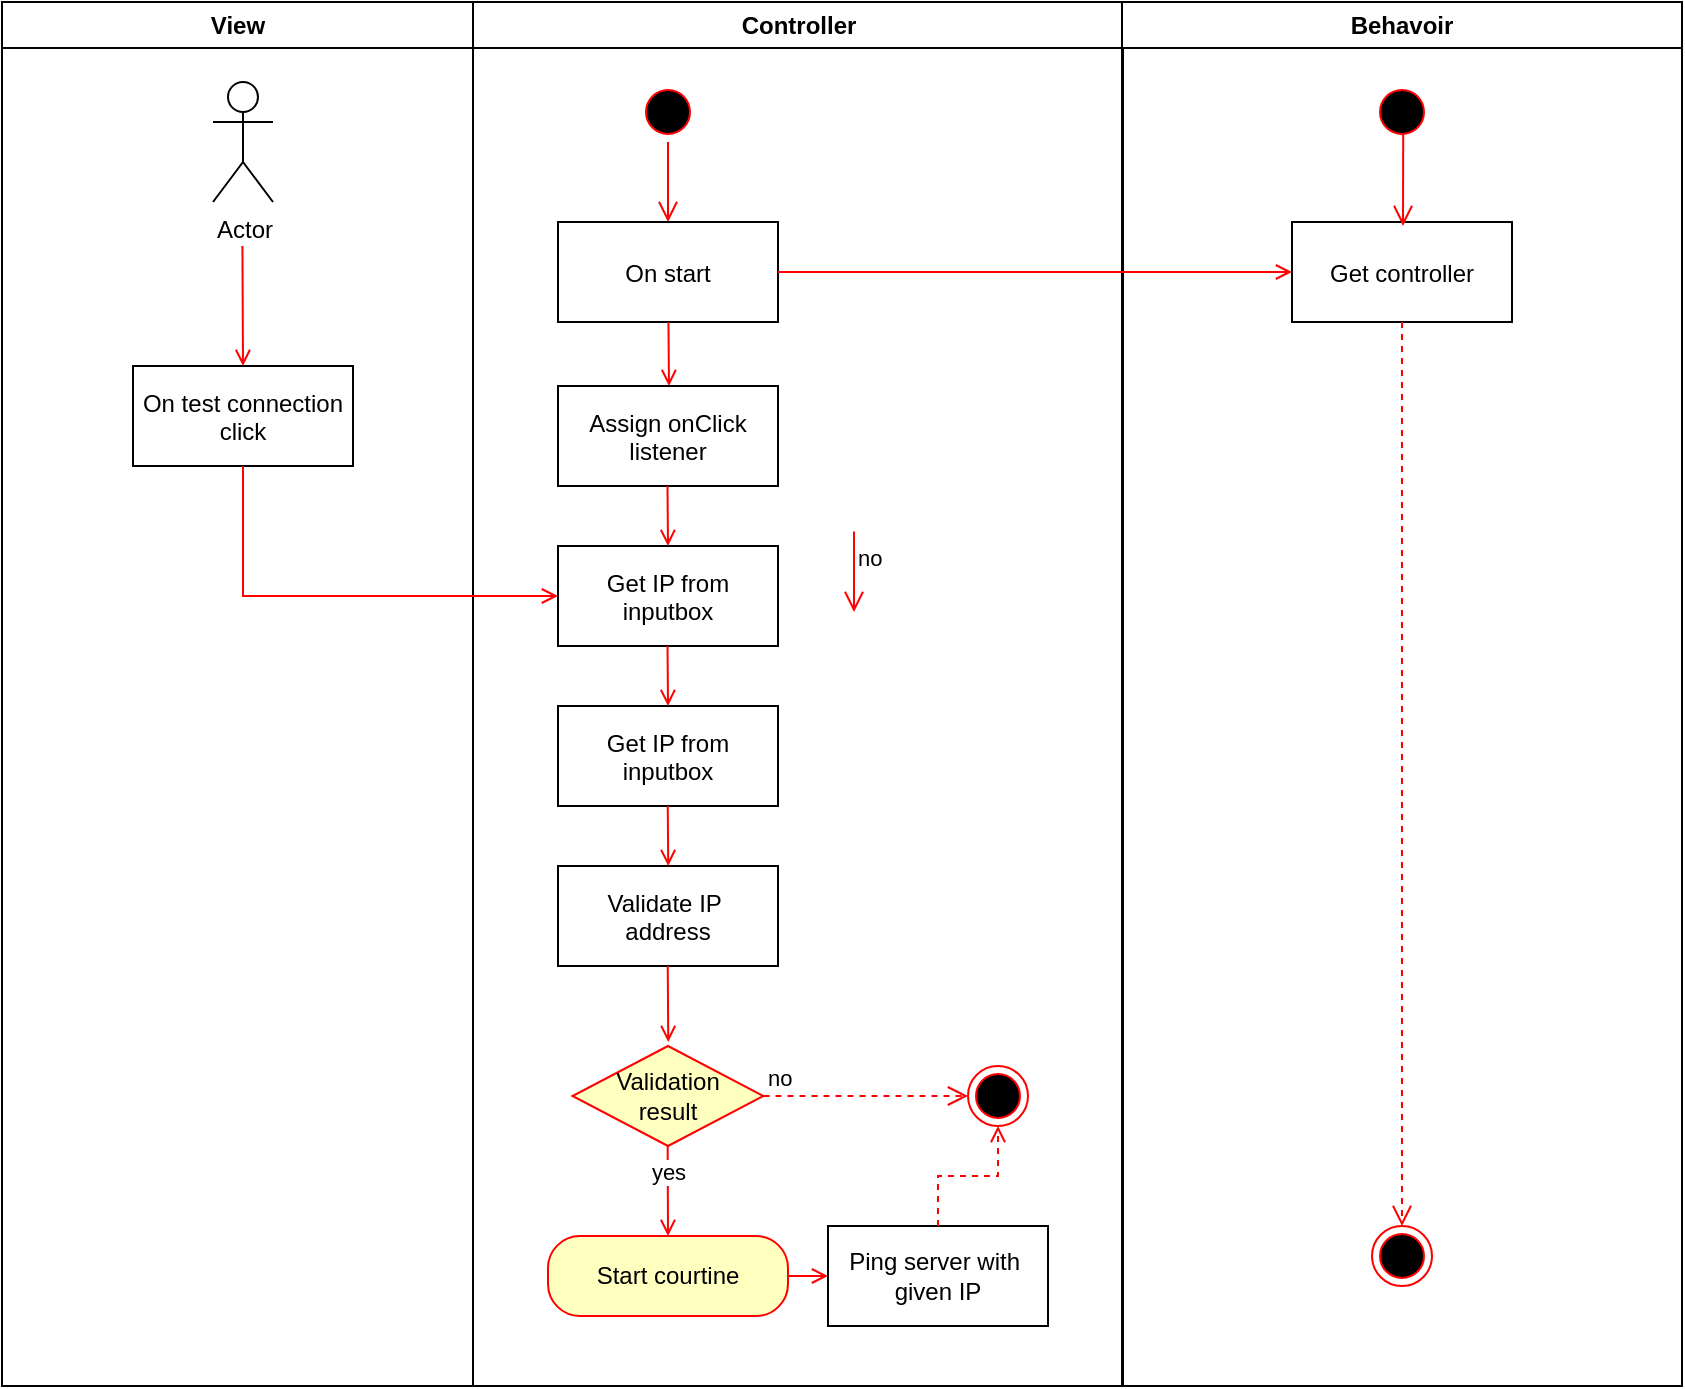 <mxfile version="22.0.3" type="device">
  <diagram name="Page-1" id="e7e014a7-5840-1c2e-5031-d8a46d1fe8dd">
    <mxGraphModel dx="1235" dy="740" grid="1" gridSize="10" guides="1" tooltips="1" connect="1" arrows="1" fold="1" page="1" pageScale="1" pageWidth="1169" pageHeight="826" background="none" math="0" shadow="0">
      <root>
        <mxCell id="0" />
        <mxCell id="1" parent="0" />
        <mxCell id="2" value="View" style="swimlane;whiteSpace=wrap" parent="1" vertex="1">
          <mxGeometry x="180" y="50" width="235.5" height="692" as="geometry" />
        </mxCell>
        <mxCell id="7" value="On test connection&#xa;click" style="" parent="2" vertex="1">
          <mxGeometry x="65.5" y="182" width="110" height="50" as="geometry" />
        </mxCell>
        <mxCell id="l_0oCwKgBzUgLOKRGeMV-70" value="Actor" style="shape=umlActor;verticalLabelPosition=bottom;verticalAlign=top;html=1;" parent="2" vertex="1">
          <mxGeometry x="105.5" y="40" width="30" height="60" as="geometry" />
        </mxCell>
        <mxCell id="l_0oCwKgBzUgLOKRGeMV-71" value="" style="endArrow=open;strokeColor=#FF0000;endFill=1;rounded=0;entryX=0.5;entryY=0;entryDx=0;entryDy=0;" parent="2" target="7" edge="1">
          <mxGeometry relative="1" as="geometry">
            <mxPoint x="120.21" y="122" as="sourcePoint" />
            <mxPoint x="120.71" y="154" as="targetPoint" />
          </mxGeometry>
        </mxCell>
        <mxCell id="3" value="Controller" style="swimlane;whiteSpace=wrap" parent="1" vertex="1">
          <mxGeometry x="415.5" y="50" width="325" height="692" as="geometry" />
        </mxCell>
        <mxCell id="13" value="" style="ellipse;shape=startState;fillColor=#000000;strokeColor=#ff0000;" parent="3" vertex="1">
          <mxGeometry x="82.5" y="40" width="30" height="30" as="geometry" />
        </mxCell>
        <mxCell id="14" value="" style="edgeStyle=elbowEdgeStyle;elbow=horizontal;verticalAlign=bottom;endArrow=open;endSize=8;strokeColor=#FF0000;endFill=1;rounded=0" parent="3" source="13" target="15" edge="1">
          <mxGeometry x="40" y="20" as="geometry">
            <mxPoint x="77.5" y="90" as="targetPoint" />
          </mxGeometry>
        </mxCell>
        <mxCell id="15" value="On start" style="" parent="3" vertex="1">
          <mxGeometry x="42.5" y="110" width="110" height="50" as="geometry" />
        </mxCell>
        <mxCell id="17" value="" style="endArrow=open;strokeColor=#FF0000;endFill=1;rounded=0" parent="3" source="15" edge="1">
          <mxGeometry relative="1" as="geometry">
            <mxPoint x="98" y="192" as="targetPoint" />
          </mxGeometry>
        </mxCell>
        <mxCell id="19" value="" style="endArrow=open;strokeColor=#FF0000;endFill=1;rounded=0" parent="3" edge="1">
          <mxGeometry relative="1" as="geometry">
            <mxPoint x="75" y="325" as="targetPoint" />
          </mxGeometry>
        </mxCell>
        <mxCell id="23" value="no" style="edgeStyle=elbowEdgeStyle;elbow=horizontal;align=left;verticalAlign=top;endArrow=open;endSize=8;strokeColor=#FF0000;endFill=1;rounded=0" parent="3" edge="1">
          <mxGeometry x="-1" relative="1" as="geometry">
            <mxPoint x="190" y="305" as="targetPoint" />
            <mxPoint x="190.5" y="264.75" as="sourcePoint" />
          </mxGeometry>
        </mxCell>
        <mxCell id="24" value="" style="endArrow=open;strokeColor=#FF0000;endFill=1;rounded=0" parent="3" edge="1">
          <mxGeometry relative="1" as="geometry">
            <mxPoint x="150" y="245" as="targetPoint" />
          </mxGeometry>
        </mxCell>
        <mxCell id="l_0oCwKgBzUgLOKRGeMV-41" value="Assign onClick&#xa;listener" style="" parent="3" vertex="1">
          <mxGeometry x="42.5" y="192" width="110" height="50" as="geometry" />
        </mxCell>
        <mxCell id="l_0oCwKgBzUgLOKRGeMV-42" value="Get IP from&#xa;inputbox" style="" parent="3" vertex="1">
          <mxGeometry x="42.5" y="272" width="110" height="50" as="geometry" />
        </mxCell>
        <mxCell id="l_0oCwKgBzUgLOKRGeMV-43" value="Get IP from&#xa;inputbox" style="" parent="3" vertex="1">
          <mxGeometry x="42.5" y="352" width="110" height="50" as="geometry" />
        </mxCell>
        <mxCell id="l_0oCwKgBzUgLOKRGeMV-47" value="" style="endArrow=open;strokeColor=#FF0000;endFill=1;rounded=0;entryX=0.5;entryY=0;entryDx=0;entryDy=0;" parent="3" target="l_0oCwKgBzUgLOKRGeMV-42" edge="1">
          <mxGeometry relative="1" as="geometry">
            <mxPoint x="97.25" y="242" as="sourcePoint" />
            <mxPoint x="97.75" y="274" as="targetPoint" />
          </mxGeometry>
        </mxCell>
        <mxCell id="l_0oCwKgBzUgLOKRGeMV-50" value="" style="endArrow=open;strokeColor=#FF0000;endFill=1;rounded=0;entryX=0.5;entryY=0;entryDx=0;entryDy=0;" parent="3" edge="1">
          <mxGeometry relative="1" as="geometry">
            <mxPoint x="97.26" y="322" as="sourcePoint" />
            <mxPoint x="97.51" y="352" as="targetPoint" />
          </mxGeometry>
        </mxCell>
        <mxCell id="l_0oCwKgBzUgLOKRGeMV-51" value="Validate IP &#xa;address" style="" parent="3" vertex="1">
          <mxGeometry x="42.5" y="432" width="110" height="50" as="geometry" />
        </mxCell>
        <mxCell id="l_0oCwKgBzUgLOKRGeMV-53" value="Validation&lt;br&gt;result" style="rhombus;whiteSpace=wrap;html=1;fontColor=#000000;fillColor=#ffffc0;strokeColor=#ff0000;" parent="3" vertex="1">
          <mxGeometry x="49.75" y="522" width="95.5" height="50" as="geometry" />
        </mxCell>
        <mxCell id="l_0oCwKgBzUgLOKRGeMV-54" value="no" style="edgeStyle=orthogonalEdgeStyle;html=1;align=left;verticalAlign=bottom;endArrow=open;endSize=8;strokeColor=#ff0000;rounded=0;entryX=0;entryY=0.5;entryDx=0;entryDy=0;dashed=1;" parent="3" source="l_0oCwKgBzUgLOKRGeMV-53" target="l_0oCwKgBzUgLOKRGeMV-56" edge="1">
          <mxGeometry x="-1" relative="1" as="geometry">
            <mxPoint x="222.5" y="547" as="targetPoint" />
          </mxGeometry>
        </mxCell>
        <mxCell id="l_0oCwKgBzUgLOKRGeMV-56" value="" style="ellipse;html=1;shape=endState;fillColor=#000000;strokeColor=#ff0000;" parent="3" vertex="1">
          <mxGeometry x="247.5" y="532" width="30" height="30" as="geometry" />
        </mxCell>
        <mxCell id="l_0oCwKgBzUgLOKRGeMV-58" value="Start courtine" style="rounded=1;whiteSpace=wrap;html=1;arcSize=40;fontColor=#000000;fillColor=#ffffc0;strokeColor=#ff0000;" parent="3" vertex="1">
          <mxGeometry x="37.5" y="617" width="120" height="40" as="geometry" />
        </mxCell>
        <mxCell id="l_0oCwKgBzUgLOKRGeMV-60" value="" style="endArrow=open;strokeColor=#FF0000;endFill=1;rounded=0;entryX=0.5;entryY=0;entryDx=0;entryDy=0;" parent="3" edge="1">
          <mxGeometry relative="1" as="geometry">
            <mxPoint x="97.37" y="402" as="sourcePoint" />
            <mxPoint x="97.62" y="432" as="targetPoint" />
          </mxGeometry>
        </mxCell>
        <mxCell id="l_0oCwKgBzUgLOKRGeMV-61" value="" style="endArrow=open;strokeColor=#FF0000;endFill=1;rounded=0;entryX=0.5;entryY=0;entryDx=0;entryDy=0;" parent="3" edge="1">
          <mxGeometry relative="1" as="geometry">
            <mxPoint x="97.37" y="482" as="sourcePoint" />
            <mxPoint x="97.63" y="520" as="targetPoint" />
          </mxGeometry>
        </mxCell>
        <mxCell id="l_0oCwKgBzUgLOKRGeMV-63" value="" style="endArrow=open;strokeColor=#FF0000;endFill=1;rounded=0;entryX=0.5;entryY=0;entryDx=0;entryDy=0;" parent="3" target="l_0oCwKgBzUgLOKRGeMV-58" edge="1">
          <mxGeometry relative="1" as="geometry">
            <mxPoint x="97.33" y="572" as="sourcePoint" />
            <mxPoint x="97.59" y="610" as="targetPoint" />
          </mxGeometry>
        </mxCell>
        <mxCell id="l_0oCwKgBzUgLOKRGeMV-64" value="yes" style="edgeLabel;html=1;align=center;verticalAlign=middle;resizable=0;points=[];" parent="l_0oCwKgBzUgLOKRGeMV-63" vertex="1" connectable="0">
          <mxGeometry x="-0.017" y="1" relative="1" as="geometry">
            <mxPoint x="-1" y="-9" as="offset" />
          </mxGeometry>
        </mxCell>
        <mxCell id="l_0oCwKgBzUgLOKRGeMV-67" value="Ping server with&amp;nbsp;&lt;br&gt;given IP" style="html=1;whiteSpace=wrap;" parent="3" vertex="1">
          <mxGeometry x="177.5" y="612" width="110" height="50" as="geometry" />
        </mxCell>
        <mxCell id="l_0oCwKgBzUgLOKRGeMV-68" value="" style="endArrow=open;strokeColor=#FF0000;endFill=1;rounded=0;entryX=0.5;entryY=1;entryDx=0;entryDy=0;exitX=0.5;exitY=0;exitDx=0;exitDy=0;edgeStyle=orthogonalEdgeStyle;dashed=1;" parent="3" source="l_0oCwKgBzUgLOKRGeMV-67" target="l_0oCwKgBzUgLOKRGeMV-56" edge="1">
          <mxGeometry relative="1" as="geometry">
            <mxPoint x="247.5" y="572" as="sourcePoint" />
            <mxPoint x="247.76" y="610" as="targetPoint" />
          </mxGeometry>
        </mxCell>
        <mxCell id="l_0oCwKgBzUgLOKRGeMV-69" value="" style="endArrow=open;strokeColor=#FF0000;endFill=1;rounded=0;entryX=0;entryY=0.5;entryDx=0;entryDy=0;exitX=1;exitY=0.5;exitDx=0;exitDy=0;" parent="3" source="l_0oCwKgBzUgLOKRGeMV-58" target="l_0oCwKgBzUgLOKRGeMV-67" edge="1">
          <mxGeometry relative="1" as="geometry">
            <mxPoint x="107.37" y="492" as="sourcePoint" />
            <mxPoint x="107.63" y="530" as="targetPoint" />
          </mxGeometry>
        </mxCell>
        <mxCell id="4" value="Behavoir" style="swimlane;whiteSpace=wrap" parent="1" vertex="1">
          <mxGeometry x="740" y="50" width="280" height="692" as="geometry" />
        </mxCell>
        <mxCell id="l_0oCwKgBzUgLOKRGeMV-73" value="" style="ellipse;html=1;shape=startState;fillColor=#000000;strokeColor=#ff0000;" parent="4" vertex="1">
          <mxGeometry x="125" y="40" width="30" height="30" as="geometry" />
        </mxCell>
        <mxCell id="l_0oCwKgBzUgLOKRGeMV-75" value="" style="ellipse;html=1;shape=endState;fillColor=#000000;strokeColor=#ff0000;" parent="4" vertex="1">
          <mxGeometry x="125" y="612" width="30" height="30" as="geometry" />
        </mxCell>
        <mxCell id="l_0oCwKgBzUgLOKRGeMV-76" value="Get controller" style="" parent="4" vertex="1">
          <mxGeometry x="85" y="110" width="110" height="50" as="geometry" />
        </mxCell>
        <mxCell id="l_0oCwKgBzUgLOKRGeMV-77" value="" style="edgeStyle=elbowEdgeStyle;elbow=horizontal;verticalAlign=bottom;endArrow=open;endSize=8;strokeColor=#FF0000;endFill=1;rounded=0;entryX=0.506;entryY=-0.04;entryDx=0;entryDy=0;entryPerimeter=0;exitX=0.52;exitY=0.851;exitDx=0;exitDy=0;exitPerimeter=0;" parent="4" source="l_0oCwKgBzUgLOKRGeMV-73" edge="1">
          <mxGeometry x="-284.5" y="20" as="geometry">
            <mxPoint x="139.97" y="112" as="targetPoint" />
            <mxPoint x="115.5" y="92" as="sourcePoint" />
          </mxGeometry>
        </mxCell>
        <mxCell id="l_0oCwKgBzUgLOKRGeMV-78" value="" style="edgeStyle=elbowEdgeStyle;elbow=horizontal;verticalAlign=bottom;endArrow=open;endSize=8;strokeColor=#FF0000;endFill=1;rounded=0;entryX=0.5;entryY=0;entryDx=0;entryDy=0;exitX=0.5;exitY=1;exitDx=0;exitDy=0;dashed=1;" parent="4" source="l_0oCwKgBzUgLOKRGeMV-76" target="l_0oCwKgBzUgLOKRGeMV-75" edge="1">
          <mxGeometry x="-284.5" y="20" as="geometry">
            <mxPoint x="139.49" y="218" as="targetPoint" />
            <mxPoint x="140.52" y="172" as="sourcePoint" />
          </mxGeometry>
        </mxCell>
        <mxCell id="l_0oCwKgBzUgLOKRGeMV-72" value="" style="endArrow=open;strokeColor=#FF0000;endFill=1;rounded=0;entryX=0;entryY=0.5;entryDx=0;entryDy=0;exitX=0.5;exitY=1;exitDx=0;exitDy=0;edgeStyle=orthogonalEdgeStyle;" parent="1" source="7" target="l_0oCwKgBzUgLOKRGeMV-42" edge="1">
          <mxGeometry relative="1" as="geometry">
            <mxPoint x="300.1" y="292" as="sourcePoint" />
            <mxPoint x="300.89" y="352" as="targetPoint" />
          </mxGeometry>
        </mxCell>
        <mxCell id="l_0oCwKgBzUgLOKRGeMV-80" value="" style="endArrow=open;strokeColor=#FF0000;endFill=1;rounded=0;entryX=0;entryY=0.5;entryDx=0;entryDy=0;exitX=1;exitY=0.5;exitDx=0;exitDy=0;" parent="1" source="15" target="l_0oCwKgBzUgLOKRGeMV-76" edge="1">
          <mxGeometry relative="1" as="geometry">
            <mxPoint x="625.5" y="180" as="sourcePoint" />
            <mxPoint x="626.25" y="210" as="targetPoint" />
          </mxGeometry>
        </mxCell>
      </root>
    </mxGraphModel>
  </diagram>
</mxfile>
